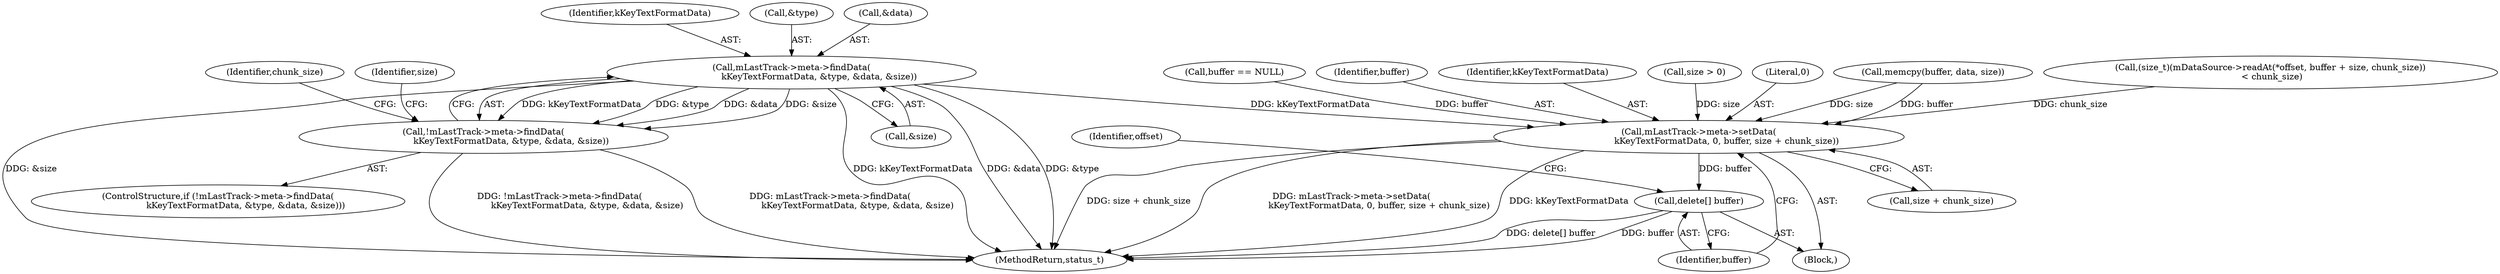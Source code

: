 digraph "0_Android_8a3a2f6ea7defe1a81bb32b3c9f3537f84749b9d@pointer" {
"1003523" [label="(Call,mLastTrack->meta->findData(\n                    kKeyTextFormatData, &type, &data, &size))"];
"1003522" [label="(Call,!mLastTrack->meta->findData(\n                    kKeyTextFormatData, &type, &data, &size))"];
"1003595" [label="(Call,mLastTrack->meta->setData(\n                    kKeyTextFormatData, 0, buffer, size + chunk_size))"];
"1003602" [label="(Call,delete[] buffer)"];
"1003603" [label="(Identifier,buffer)"];
"1003524" [label="(Identifier,kKeyTextFormatData)"];
"1003595" [label="(Call,mLastTrack->meta->setData(\n                    kKeyTextFormatData, 0, buffer, size + chunk_size))"];
"1003599" [label="(Call,size + chunk_size)"];
"1003597" [label="(Literal,0)"];
"1003567" [label="(Call,memcpy(buffer, data, size))"];
"1003522" [label="(Call,!mLastTrack->meta->findData(\n                    kKeyTextFormatData, &type, &data, &size))"];
"1003525" [label="(Call,&type)"];
"1003538" [label="(Identifier,chunk_size)"];
"1003521" [label="(ControlStructure,if (!mLastTrack->meta->findData(\n                    kKeyTextFormatData, &type, &data, &size)))"];
"1003572" [label="(Call,(size_t)(mDataSource->readAt(*offset, buffer + size, chunk_size))\n < chunk_size)"];
"1003529" [label="(Call,&size)"];
"1003508" [label="(Block,)"];
"1003523" [label="(Call,mLastTrack->meta->findData(\n                    kKeyTextFormatData, &type, &data, &size))"];
"1003556" [label="(Call,buffer == NULL)"];
"1003527" [label="(Call,&data)"];
"1003606" [label="(Identifier,offset)"];
"1003598" [label="(Identifier,buffer)"];
"1003602" [label="(Call,delete[] buffer)"];
"1003596" [label="(Identifier,kKeyTextFormatData)"];
"1003533" [label="(Identifier,size)"];
"1003563" [label="(Call,size > 0)"];
"1003903" [label="(MethodReturn,status_t)"];
"1003523" -> "1003522"  [label="AST: "];
"1003523" -> "1003529"  [label="CFG: "];
"1003524" -> "1003523"  [label="AST: "];
"1003525" -> "1003523"  [label="AST: "];
"1003527" -> "1003523"  [label="AST: "];
"1003529" -> "1003523"  [label="AST: "];
"1003522" -> "1003523"  [label="CFG: "];
"1003523" -> "1003903"  [label="DDG: kKeyTextFormatData"];
"1003523" -> "1003903"  [label="DDG: &data"];
"1003523" -> "1003903"  [label="DDG: &type"];
"1003523" -> "1003903"  [label="DDG: &size"];
"1003523" -> "1003522"  [label="DDG: kKeyTextFormatData"];
"1003523" -> "1003522"  [label="DDG: &type"];
"1003523" -> "1003522"  [label="DDG: &data"];
"1003523" -> "1003522"  [label="DDG: &size"];
"1003523" -> "1003595"  [label="DDG: kKeyTextFormatData"];
"1003522" -> "1003521"  [label="AST: "];
"1003533" -> "1003522"  [label="CFG: "];
"1003538" -> "1003522"  [label="CFG: "];
"1003522" -> "1003903"  [label="DDG: !mLastTrack->meta->findData(\n                    kKeyTextFormatData, &type, &data, &size)"];
"1003522" -> "1003903"  [label="DDG: mLastTrack->meta->findData(\n                    kKeyTextFormatData, &type, &data, &size)"];
"1003595" -> "1003508"  [label="AST: "];
"1003595" -> "1003599"  [label="CFG: "];
"1003596" -> "1003595"  [label="AST: "];
"1003597" -> "1003595"  [label="AST: "];
"1003598" -> "1003595"  [label="AST: "];
"1003599" -> "1003595"  [label="AST: "];
"1003603" -> "1003595"  [label="CFG: "];
"1003595" -> "1003903"  [label="DDG: size + chunk_size"];
"1003595" -> "1003903"  [label="DDG: mLastTrack->meta->setData(\n                    kKeyTextFormatData, 0, buffer, size + chunk_size)"];
"1003595" -> "1003903"  [label="DDG: kKeyTextFormatData"];
"1003556" -> "1003595"  [label="DDG: buffer"];
"1003567" -> "1003595"  [label="DDG: buffer"];
"1003567" -> "1003595"  [label="DDG: size"];
"1003563" -> "1003595"  [label="DDG: size"];
"1003572" -> "1003595"  [label="DDG: chunk_size"];
"1003595" -> "1003602"  [label="DDG: buffer"];
"1003602" -> "1003508"  [label="AST: "];
"1003602" -> "1003603"  [label="CFG: "];
"1003603" -> "1003602"  [label="AST: "];
"1003606" -> "1003602"  [label="CFG: "];
"1003602" -> "1003903"  [label="DDG: delete[] buffer"];
"1003602" -> "1003903"  [label="DDG: buffer"];
}
